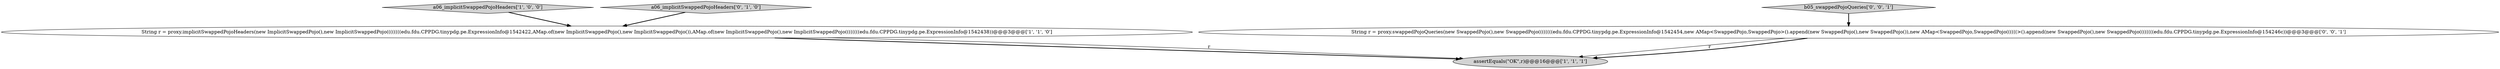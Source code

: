 digraph {
2 [style = filled, label = "a06_implicitSwappedPojoHeaders['1', '0', '0']", fillcolor = lightgray, shape = diamond image = "AAA0AAABBB1BBB"];
1 [style = filled, label = "assertEquals(\"OK\",r)@@@16@@@['1', '1', '1']", fillcolor = lightgray, shape = ellipse image = "AAA0AAABBB1BBB"];
3 [style = filled, label = "a06_implicitSwappedPojoHeaders['0', '1', '0']", fillcolor = lightgray, shape = diamond image = "AAA0AAABBB2BBB"];
5 [style = filled, label = "String r = proxy.swappedPojoQueries(new SwappedPojo(),new SwappedPojo((((((((edu.fdu.CPPDG.tinypdg.pe.ExpressionInfo@1542454,new AMap<SwappedPojo,SwappedPojo>().append(new SwappedPojo(),new SwappedPojo()),new AMap<SwappedPojo,SwappedPojo((((((>().append(new SwappedPojo(),new SwappedPojo((((((((edu.fdu.CPPDG.tinypdg.pe.ExpressionInfo@154246c))@@@3@@@['0', '0', '1']", fillcolor = white, shape = ellipse image = "AAA0AAABBB3BBB"];
0 [style = filled, label = "String r = proxy.implicitSwappedPojoHeaders(new ImplicitSwappedPojo(),new ImplicitSwappedPojo((((((((edu.fdu.CPPDG.tinypdg.pe.ExpressionInfo@1542422,AMap.of(new ImplicitSwappedPojo(),new ImplicitSwappedPojo()),AMap.of(new ImplicitSwappedPojo(),new ImplicitSwappedPojo((((((((edu.fdu.CPPDG.tinypdg.pe.ExpressionInfo@1542438))@@@3@@@['1', '1', '0']", fillcolor = white, shape = ellipse image = "AAA0AAABBB1BBB"];
4 [style = filled, label = "b05_swappedPojoQueries['0', '0', '1']", fillcolor = lightgray, shape = diamond image = "AAA0AAABBB3BBB"];
3->0 [style = bold, label=""];
5->1 [style = solid, label="r"];
5->1 [style = bold, label=""];
2->0 [style = bold, label=""];
4->5 [style = bold, label=""];
0->1 [style = bold, label=""];
0->1 [style = solid, label="r"];
}
